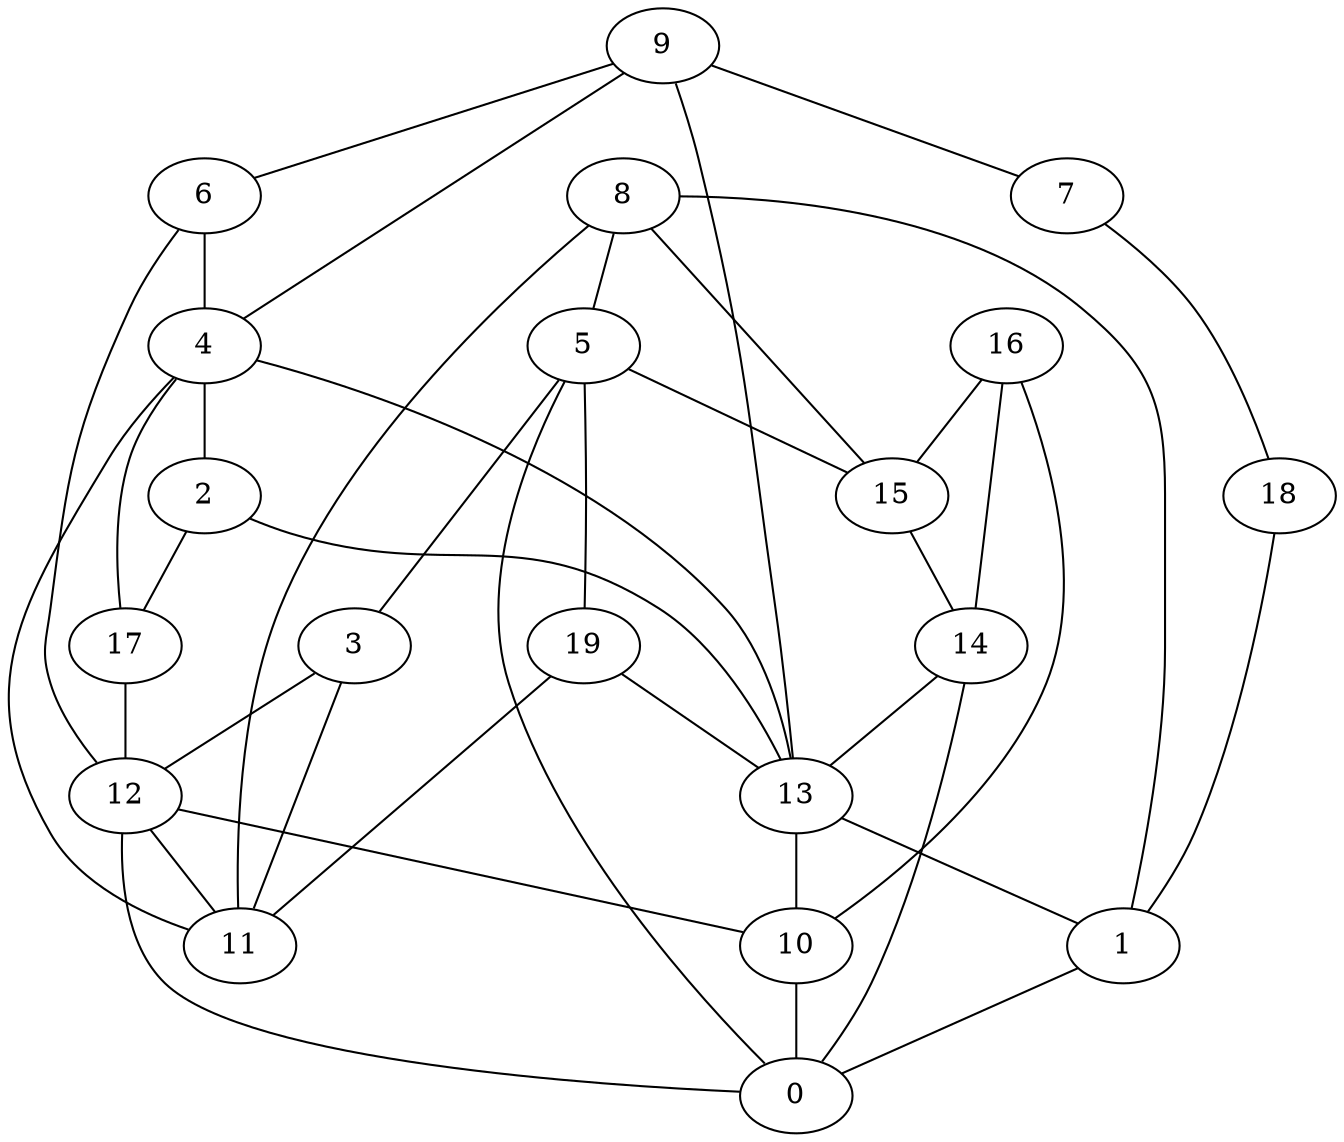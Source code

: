 digraph GG_graph {

subgraph G_graph {
edge [color = black]
"8" -> "15" [dir = none]
"8" -> "11" [dir = none]
"3" -> "11" [dir = none]
"16" -> "14" [dir = none]
"14" -> "13" [dir = none]
"14" -> "0" [dir = none]
"12" -> "10" [dir = none]
"12" -> "0" [dir = none]
"12" -> "11" [dir = none]
"4" -> "2" [dir = none]
"4" -> "11" [dir = none]
"17" -> "12" [dir = none]
"7" -> "18" [dir = none]
"19" -> "11" [dir = none]
"18" -> "1" [dir = none]
"9" -> "6" [dir = none]
"9" -> "7" [dir = none]
"9" -> "4" [dir = none]
"5" -> "0" [dir = none]
"13" -> "1" [dir = none]
"5" -> "19" [dir = none]
"19" -> "13" [dir = none]
"6" -> "4" [dir = none]
"4" -> "13" [dir = none]
"5" -> "15" [dir = none]
"3" -> "12" [dir = none]
"5" -> "3" [dir = none]
"9" -> "13" [dir = none]
"4" -> "17" [dir = none]
"10" -> "0" [dir = none]
"2" -> "17" [dir = none]
"1" -> "0" [dir = none]
"16" -> "10" [dir = none]
"2" -> "13" [dir = none]
"13" -> "10" [dir = none]
"6" -> "12" [dir = none]
"15" -> "14" [dir = none]
"8" -> "1" [dir = none]
"16" -> "15" [dir = none]
"8" -> "5" [dir = none]
}

}

